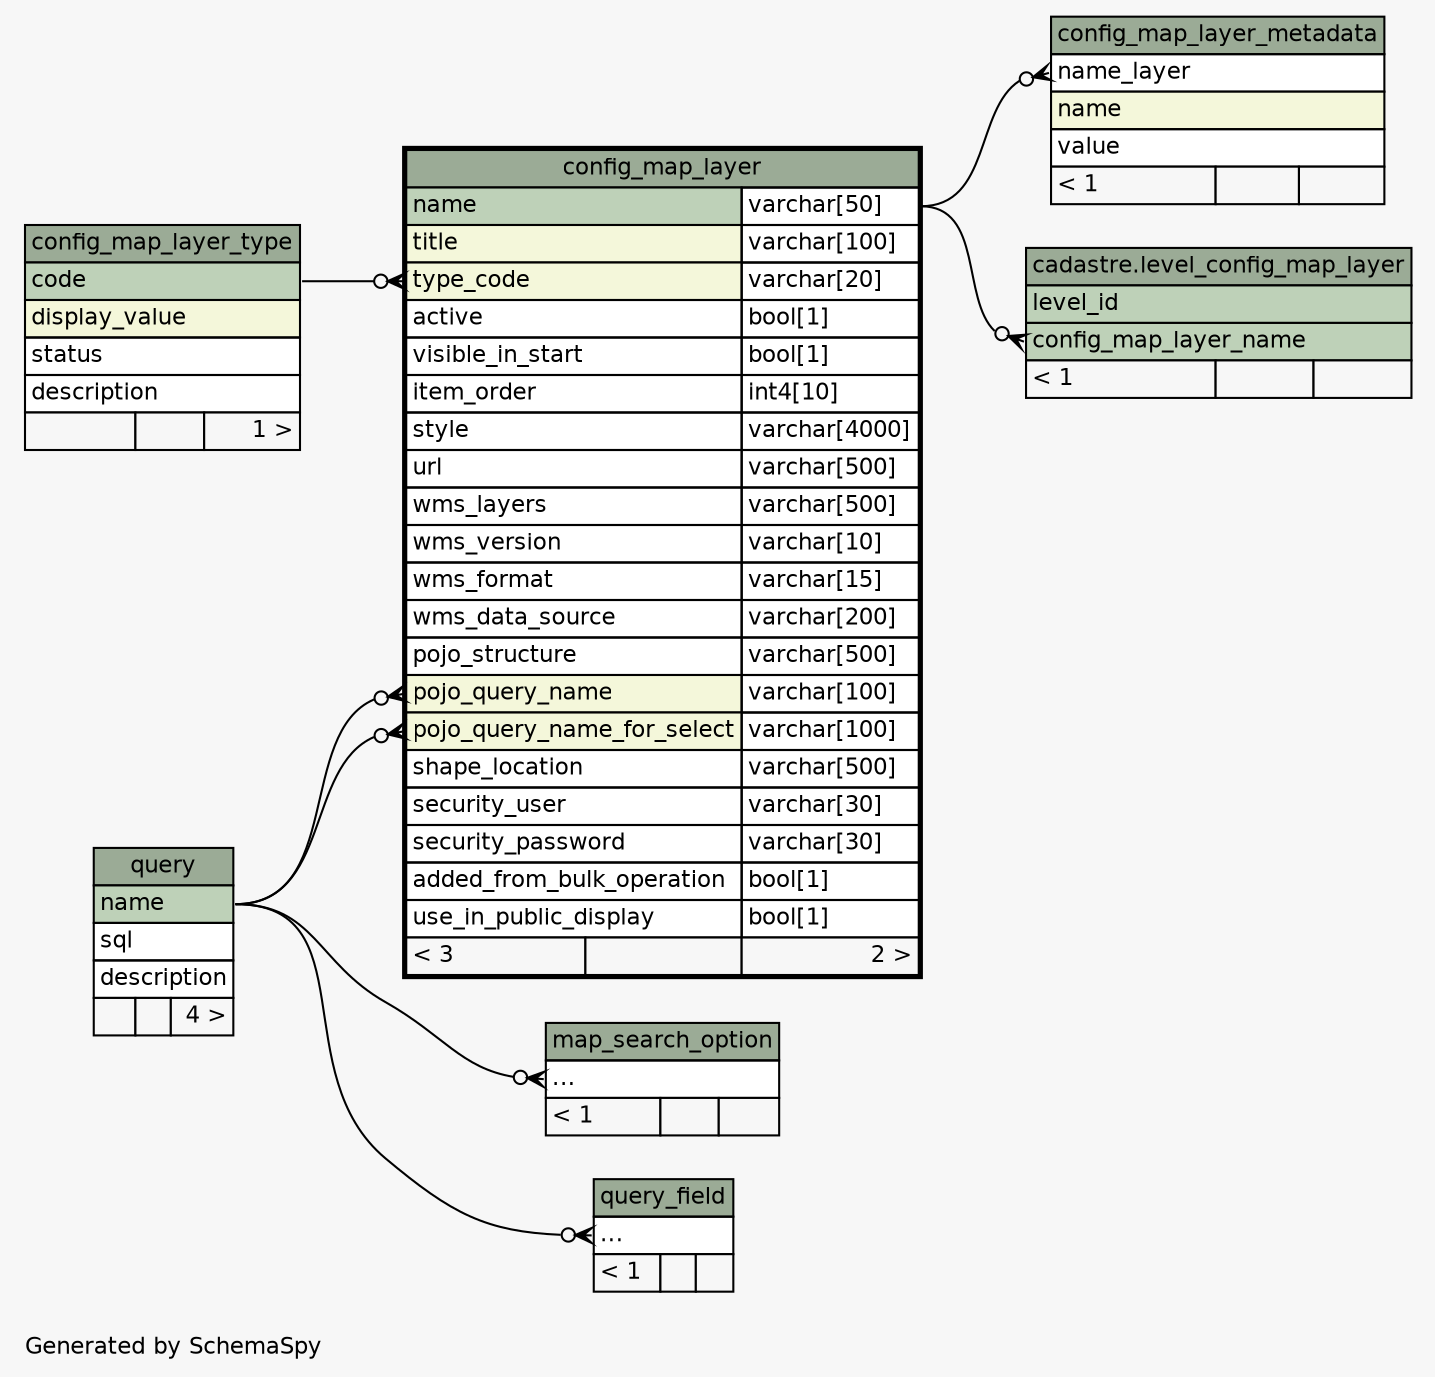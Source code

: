 // dot 2.36.0 on Windows 8 6.2
// SchemaSpy rev 590
digraph "twoDegreesRelationshipsDiagram" {
  graph [
    rankdir="RL"
    bgcolor="#f7f7f7"
    label="\nGenerated by SchemaSpy"
    labeljust="l"
    nodesep="0.18"
    ranksep="0.46"
    fontname="Helvetica"
    fontsize="11"
  ];
  node [
    fontname="Helvetica"
    fontsize="11"
    shape="plaintext"
  ];
  edge [
    arrowsize="0.8"
  ];
  "config_map_layer":"pojo_query_name":w -> "query":"name":e [arrowhead=none dir=back arrowtail=crowodot];
  "config_map_layer":"pojo_query_name_for_select":w -> "query":"name":e [arrowhead=none dir=back arrowtail=crowodot];
  "config_map_layer":"type_code":w -> "config_map_layer_type":"code":e [arrowhead=none dir=back arrowtail=crowodot];
  "config_map_layer_metadata":"name_layer":w -> "config_map_layer":"name.type":e [arrowhead=none dir=back arrowtail=crowodot];
  "cadastre.level_config_map_layer":"config_map_layer_name":w -> "config_map_layer":"name.type":e [arrowhead=none dir=back arrowtail=crowodot];
  "map_search_option":"elipses":w -> "query":"name":e [arrowhead=none dir=back arrowtail=crowodot];
  "query_field":"elipses":w -> "query":"name":e [arrowhead=none dir=back arrowtail=crowodot];
  "config_map_layer" [
    label=<
    <TABLE BORDER="2" CELLBORDER="1" CELLSPACING="0" BGCOLOR="#ffffff">
      <TR><TD COLSPAN="3" BGCOLOR="#9bab96" ALIGN="CENTER">config_map_layer</TD></TR>
      <TR><TD PORT="name" COLSPAN="2" BGCOLOR="#bed1b8" ALIGN="LEFT">name</TD><TD PORT="name.type" ALIGN="LEFT">varchar[50]</TD></TR>
      <TR><TD PORT="title" COLSPAN="2" BGCOLOR="#f4f7da" ALIGN="LEFT">title</TD><TD PORT="title.type" ALIGN="LEFT">varchar[100]</TD></TR>
      <TR><TD PORT="type_code" COLSPAN="2" BGCOLOR="#f4f7da" ALIGN="LEFT">type_code</TD><TD PORT="type_code.type" ALIGN="LEFT">varchar[20]</TD></TR>
      <TR><TD PORT="active" COLSPAN="2" ALIGN="LEFT">active</TD><TD PORT="active.type" ALIGN="LEFT">bool[1]</TD></TR>
      <TR><TD PORT="visible_in_start" COLSPAN="2" ALIGN="LEFT">visible_in_start</TD><TD PORT="visible_in_start.type" ALIGN="LEFT">bool[1]</TD></TR>
      <TR><TD PORT="item_order" COLSPAN="2" ALIGN="LEFT">item_order</TD><TD PORT="item_order.type" ALIGN="LEFT">int4[10]</TD></TR>
      <TR><TD PORT="style" COLSPAN="2" ALIGN="LEFT">style</TD><TD PORT="style.type" ALIGN="LEFT">varchar[4000]</TD></TR>
      <TR><TD PORT="url" COLSPAN="2" ALIGN="LEFT">url</TD><TD PORT="url.type" ALIGN="LEFT">varchar[500]</TD></TR>
      <TR><TD PORT="wms_layers" COLSPAN="2" ALIGN="LEFT">wms_layers</TD><TD PORT="wms_layers.type" ALIGN="LEFT">varchar[500]</TD></TR>
      <TR><TD PORT="wms_version" COLSPAN="2" ALIGN="LEFT">wms_version</TD><TD PORT="wms_version.type" ALIGN="LEFT">varchar[10]</TD></TR>
      <TR><TD PORT="wms_format" COLSPAN="2" ALIGN="LEFT">wms_format</TD><TD PORT="wms_format.type" ALIGN="LEFT">varchar[15]</TD></TR>
      <TR><TD PORT="wms_data_source" COLSPAN="2" ALIGN="LEFT">wms_data_source</TD><TD PORT="wms_data_source.type" ALIGN="LEFT">varchar[200]</TD></TR>
      <TR><TD PORT="pojo_structure" COLSPAN="2" ALIGN="LEFT">pojo_structure</TD><TD PORT="pojo_structure.type" ALIGN="LEFT">varchar[500]</TD></TR>
      <TR><TD PORT="pojo_query_name" COLSPAN="2" BGCOLOR="#f4f7da" ALIGN="LEFT">pojo_query_name</TD><TD PORT="pojo_query_name.type" ALIGN="LEFT">varchar[100]</TD></TR>
      <TR><TD PORT="pojo_query_name_for_select" COLSPAN="2" BGCOLOR="#f4f7da" ALIGN="LEFT">pojo_query_name_for_select</TD><TD PORT="pojo_query_name_for_select.type" ALIGN="LEFT">varchar[100]</TD></TR>
      <TR><TD PORT="shape_location" COLSPAN="2" ALIGN="LEFT">shape_location</TD><TD PORT="shape_location.type" ALIGN="LEFT">varchar[500]</TD></TR>
      <TR><TD PORT="security_user" COLSPAN="2" ALIGN="LEFT">security_user</TD><TD PORT="security_user.type" ALIGN="LEFT">varchar[30]</TD></TR>
      <TR><TD PORT="security_password" COLSPAN="2" ALIGN="LEFT">security_password</TD><TD PORT="security_password.type" ALIGN="LEFT">varchar[30]</TD></TR>
      <TR><TD PORT="added_from_bulk_operation" COLSPAN="2" ALIGN="LEFT">added_from_bulk_operation</TD><TD PORT="added_from_bulk_operation.type" ALIGN="LEFT">bool[1]</TD></TR>
      <TR><TD PORT="use_in_public_display" COLSPAN="2" ALIGN="LEFT">use_in_public_display</TD><TD PORT="use_in_public_display.type" ALIGN="LEFT">bool[1]</TD></TR>
      <TR><TD ALIGN="LEFT" BGCOLOR="#f7f7f7">&lt; 3</TD><TD ALIGN="RIGHT" BGCOLOR="#f7f7f7">  </TD><TD ALIGN="RIGHT" BGCOLOR="#f7f7f7">2 &gt;</TD></TR>
    </TABLE>>
    URL="config_map_layer.html"
    tooltip="config_map_layer"
  ];
  "config_map_layer_metadata" [
    label=<
    <TABLE BORDER="0" CELLBORDER="1" CELLSPACING="0" BGCOLOR="#ffffff">
      <TR><TD COLSPAN="3" BGCOLOR="#9bab96" ALIGN="CENTER">config_map_layer_metadata</TD></TR>
      <TR><TD PORT="name_layer" COLSPAN="3" ALIGN="LEFT">name_layer</TD></TR>
      <TR><TD PORT="name" COLSPAN="3" BGCOLOR="#f4f7da" ALIGN="LEFT">name</TD></TR>
      <TR><TD PORT="value" COLSPAN="3" ALIGN="LEFT">value</TD></TR>
      <TR><TD ALIGN="LEFT" BGCOLOR="#f7f7f7">&lt; 1</TD><TD ALIGN="RIGHT" BGCOLOR="#f7f7f7">  </TD><TD ALIGN="RIGHT" BGCOLOR="#f7f7f7">  </TD></TR>
    </TABLE>>
    URL="config_map_layer_metadata.html"
    tooltip="config_map_layer_metadata"
  ];
  "config_map_layer_type" [
    label=<
    <TABLE BORDER="0" CELLBORDER="1" CELLSPACING="0" BGCOLOR="#ffffff">
      <TR><TD COLSPAN="3" BGCOLOR="#9bab96" ALIGN="CENTER">config_map_layer_type</TD></TR>
      <TR><TD PORT="code" COLSPAN="3" BGCOLOR="#bed1b8" ALIGN="LEFT">code</TD></TR>
      <TR><TD PORT="display_value" COLSPAN="3" BGCOLOR="#f4f7da" ALIGN="LEFT">display_value</TD></TR>
      <TR><TD PORT="status" COLSPAN="3" ALIGN="LEFT">status</TD></TR>
      <TR><TD PORT="description" COLSPAN="3" ALIGN="LEFT">description</TD></TR>
      <TR><TD ALIGN="LEFT" BGCOLOR="#f7f7f7">  </TD><TD ALIGN="RIGHT" BGCOLOR="#f7f7f7">  </TD><TD ALIGN="RIGHT" BGCOLOR="#f7f7f7">1 &gt;</TD></TR>
    </TABLE>>
    URL="config_map_layer_type.html"
    tooltip="config_map_layer_type"
  ];
  "cadastre.level_config_map_layer" [
    label=<
    <TABLE BORDER="0" CELLBORDER="1" CELLSPACING="0" BGCOLOR="#ffffff">
      <TR><TD COLSPAN="3" BGCOLOR="#9bab96" ALIGN="CENTER">cadastre.level_config_map_layer</TD></TR>
      <TR><TD PORT="level_id" COLSPAN="3" BGCOLOR="#bed1b8" ALIGN="LEFT">level_id</TD></TR>
      <TR><TD PORT="config_map_layer_name" COLSPAN="3" BGCOLOR="#bed1b8" ALIGN="LEFT">config_map_layer_name</TD></TR>
      <TR><TD ALIGN="LEFT" BGCOLOR="#f7f7f7">&lt; 1</TD><TD ALIGN="RIGHT" BGCOLOR="#f7f7f7">  </TD><TD ALIGN="RIGHT" BGCOLOR="#f7f7f7">  </TD></TR>
    </TABLE>>
    URL="../../cadastre/tables/level_config_map_layer.html"
    tooltip="cadastre.level_config_map_layer"
  ];
  "map_search_option" [
    label=<
    <TABLE BORDER="0" CELLBORDER="1" CELLSPACING="0" BGCOLOR="#ffffff">
      <TR><TD COLSPAN="3" BGCOLOR="#9bab96" ALIGN="CENTER">map_search_option</TD></TR>
      <TR><TD PORT="elipses" COLSPAN="3" ALIGN="LEFT">...</TD></TR>
      <TR><TD ALIGN="LEFT" BGCOLOR="#f7f7f7">&lt; 1</TD><TD ALIGN="RIGHT" BGCOLOR="#f7f7f7">  </TD><TD ALIGN="RIGHT" BGCOLOR="#f7f7f7">  </TD></TR>
    </TABLE>>
    URL="map_search_option.html"
    tooltip="map_search_option"
  ];
  "query" [
    label=<
    <TABLE BORDER="0" CELLBORDER="1" CELLSPACING="0" BGCOLOR="#ffffff">
      <TR><TD COLSPAN="3" BGCOLOR="#9bab96" ALIGN="CENTER">query</TD></TR>
      <TR><TD PORT="name" COLSPAN="3" BGCOLOR="#bed1b8" ALIGN="LEFT">name</TD></TR>
      <TR><TD PORT="sql" COLSPAN="3" ALIGN="LEFT">sql</TD></TR>
      <TR><TD PORT="description" COLSPAN="3" ALIGN="LEFT">description</TD></TR>
      <TR><TD ALIGN="LEFT" BGCOLOR="#f7f7f7">  </TD><TD ALIGN="RIGHT" BGCOLOR="#f7f7f7">  </TD><TD ALIGN="RIGHT" BGCOLOR="#f7f7f7">4 &gt;</TD></TR>
    </TABLE>>
    URL="query.html"
    tooltip="query"
  ];
  "query_field" [
    label=<
    <TABLE BORDER="0" CELLBORDER="1" CELLSPACING="0" BGCOLOR="#ffffff">
      <TR><TD COLSPAN="3" BGCOLOR="#9bab96" ALIGN="CENTER">query_field</TD></TR>
      <TR><TD PORT="elipses" COLSPAN="3" ALIGN="LEFT">...</TD></TR>
      <TR><TD ALIGN="LEFT" BGCOLOR="#f7f7f7">&lt; 1</TD><TD ALIGN="RIGHT" BGCOLOR="#f7f7f7">  </TD><TD ALIGN="RIGHT" BGCOLOR="#f7f7f7">  </TD></TR>
    </TABLE>>
    URL="query_field.html"
    tooltip="query_field"
  ];
}

